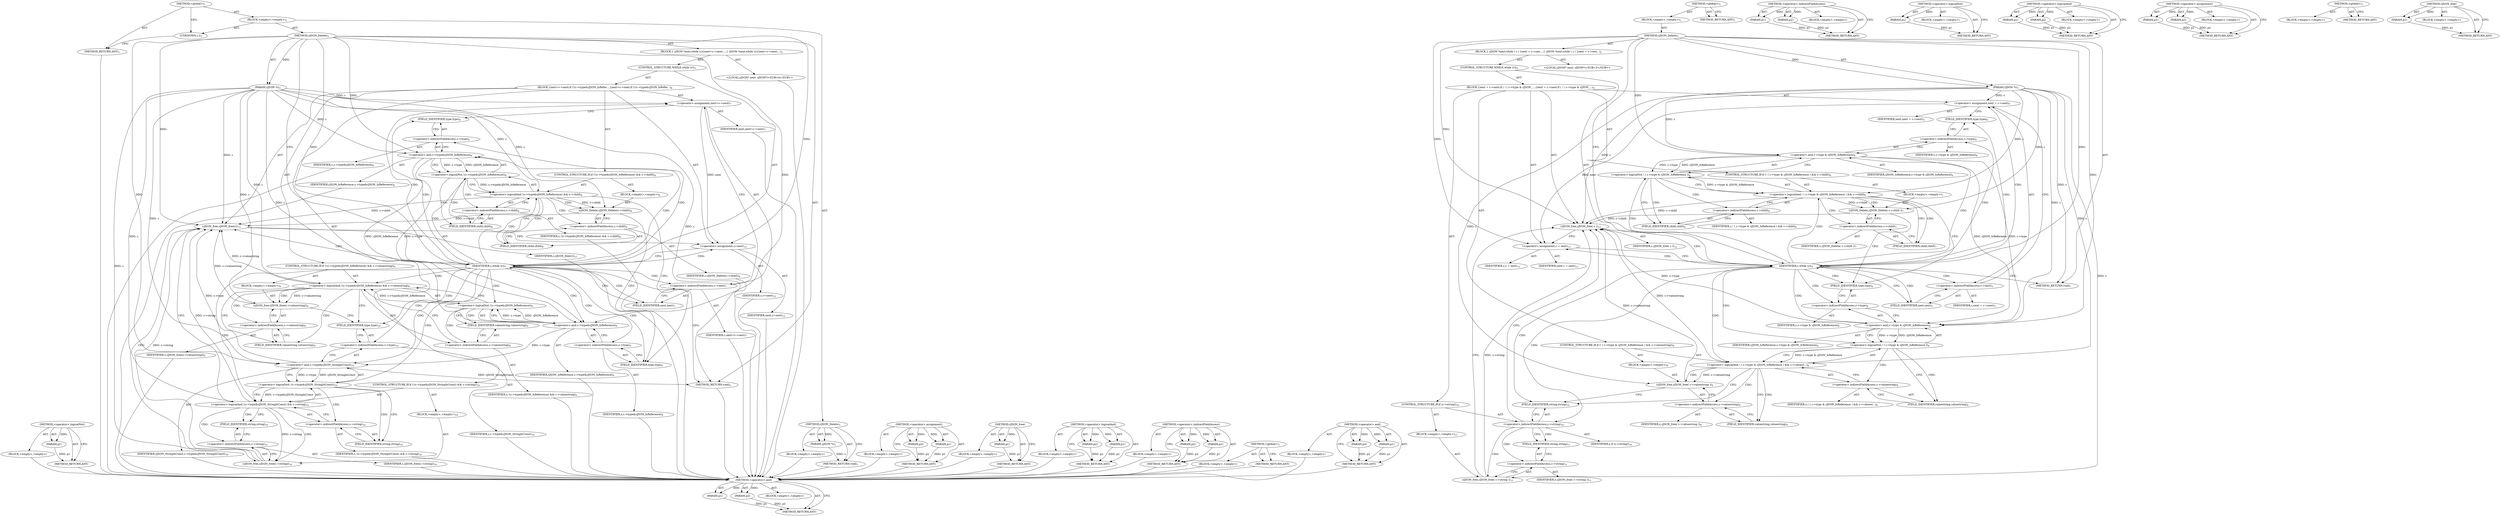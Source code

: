 digraph "&lt;operator&gt;.and" {
vulnerable_102 [label=<(METHOD,&lt;operator&gt;.and)>];
vulnerable_103 [label=<(PARAM,p1)>];
vulnerable_104 [label=<(PARAM,p2)>];
vulnerable_105 [label=<(BLOCK,&lt;empty&gt;,&lt;empty&gt;)>];
vulnerable_106 [label=<(METHOD_RETURN,ANY)>];
vulnerable_6 [label=<(METHOD,&lt;global&gt;)<SUB>1</SUB>>];
vulnerable_7 [label=<(BLOCK,&lt;empty&gt;,&lt;empty&gt;)<SUB>1</SUB>>];
vulnerable_8 [label=<(METHOD,cJSON_Delete)<SUB>1</SUB>>];
vulnerable_9 [label=<(PARAM,cJSON *c)<SUB>1</SUB>>];
vulnerable_10 [label=<(BLOCK,{
 	cJSON *next;
	while ( c ) {
		next = c-&gt;nex...,{
 	cJSON *next;
	while ( c ) {
		next = c-&gt;nex...)<SUB>2</SUB>>];
vulnerable_11 [label="<(LOCAL,cJSON* next: cJSON*)<SUB>3</SUB>>"];
vulnerable_12 [label=<(CONTROL_STRUCTURE,WHILE,while (c))<SUB>4</SUB>>];
vulnerable_13 [label=<(IDENTIFIER,c,while (c))<SUB>4</SUB>>];
vulnerable_14 [label=<(BLOCK,{
		next = c-&gt;next;
		if ( ! ( c-&gt;type &amp; cJSON_...,{
		next = c-&gt;next;
		if ( ! ( c-&gt;type &amp; cJSON_...)<SUB>4</SUB>>];
vulnerable_15 [label=<(&lt;operator&gt;.assignment,next = c-&gt;next)<SUB>5</SUB>>];
vulnerable_16 [label=<(IDENTIFIER,next,next = c-&gt;next)<SUB>5</SUB>>];
vulnerable_17 [label=<(&lt;operator&gt;.indirectFieldAccess,c-&gt;next)<SUB>5</SUB>>];
vulnerable_18 [label=<(IDENTIFIER,c,next = c-&gt;next)<SUB>5</SUB>>];
vulnerable_19 [label=<(FIELD_IDENTIFIER,next,next)<SUB>5</SUB>>];
vulnerable_20 [label=<(CONTROL_STRUCTURE,IF,if (! ( c-&gt;type &amp; cJSON_IsReference ) &amp;&amp; c-&gt;child))<SUB>6</SUB>>];
vulnerable_21 [label=<(&lt;operator&gt;.logicalAnd,! ( c-&gt;type &amp; cJSON_IsReference ) &amp;&amp; c-&gt;child)<SUB>6</SUB>>];
vulnerable_22 [label=<(&lt;operator&gt;.logicalNot,! ( c-&gt;type &amp; cJSON_IsReference ))<SUB>6</SUB>>];
vulnerable_23 [label=<(&lt;operator&gt;.and,c-&gt;type &amp; cJSON_IsReference)<SUB>6</SUB>>];
vulnerable_24 [label=<(&lt;operator&gt;.indirectFieldAccess,c-&gt;type)<SUB>6</SUB>>];
vulnerable_25 [label=<(IDENTIFIER,c,c-&gt;type &amp; cJSON_IsReference)<SUB>6</SUB>>];
vulnerable_26 [label=<(FIELD_IDENTIFIER,type,type)<SUB>6</SUB>>];
vulnerable_27 [label=<(IDENTIFIER,cJSON_IsReference,c-&gt;type &amp; cJSON_IsReference)<SUB>6</SUB>>];
vulnerable_28 [label=<(&lt;operator&gt;.indirectFieldAccess,c-&gt;child)<SUB>6</SUB>>];
vulnerable_29 [label=<(IDENTIFIER,c,! ( c-&gt;type &amp; cJSON_IsReference ) &amp;&amp; c-&gt;child)<SUB>6</SUB>>];
vulnerable_30 [label=<(FIELD_IDENTIFIER,child,child)<SUB>6</SUB>>];
vulnerable_31 [label=<(BLOCK,&lt;empty&gt;,&lt;empty&gt;)<SUB>7</SUB>>];
vulnerable_32 [label=<(cJSON_Delete,cJSON_Delete( c-&gt;child ))<SUB>7</SUB>>];
vulnerable_33 [label=<(&lt;operator&gt;.indirectFieldAccess,c-&gt;child)<SUB>7</SUB>>];
vulnerable_34 [label=<(IDENTIFIER,c,cJSON_Delete( c-&gt;child ))<SUB>7</SUB>>];
vulnerable_35 [label=<(FIELD_IDENTIFIER,child,child)<SUB>7</SUB>>];
vulnerable_36 [label=<(CONTROL_STRUCTURE,IF,if (! ( c-&gt;type &amp; cJSON_IsReference ) &amp;&amp; c-&gt;valuestring))<SUB>8</SUB>>];
vulnerable_37 [label=<(&lt;operator&gt;.logicalAnd,! ( c-&gt;type &amp; cJSON_IsReference ) &amp;&amp; c-&gt;valuest...)<SUB>8</SUB>>];
vulnerable_38 [label=<(&lt;operator&gt;.logicalNot,! ( c-&gt;type &amp; cJSON_IsReference ))<SUB>8</SUB>>];
vulnerable_39 [label=<(&lt;operator&gt;.and,c-&gt;type &amp; cJSON_IsReference)<SUB>8</SUB>>];
vulnerable_40 [label=<(&lt;operator&gt;.indirectFieldAccess,c-&gt;type)<SUB>8</SUB>>];
vulnerable_41 [label=<(IDENTIFIER,c,c-&gt;type &amp; cJSON_IsReference)<SUB>8</SUB>>];
vulnerable_42 [label=<(FIELD_IDENTIFIER,type,type)<SUB>8</SUB>>];
vulnerable_43 [label=<(IDENTIFIER,cJSON_IsReference,c-&gt;type &amp; cJSON_IsReference)<SUB>8</SUB>>];
vulnerable_44 [label=<(&lt;operator&gt;.indirectFieldAccess,c-&gt;valuestring)<SUB>8</SUB>>];
vulnerable_45 [label=<(IDENTIFIER,c,! ( c-&gt;type &amp; cJSON_IsReference ) &amp;&amp; c-&gt;valuest...)<SUB>8</SUB>>];
vulnerable_46 [label=<(FIELD_IDENTIFIER,valuestring,valuestring)<SUB>8</SUB>>];
vulnerable_47 [label=<(BLOCK,&lt;empty&gt;,&lt;empty&gt;)<SUB>9</SUB>>];
vulnerable_48 [label=<(cJSON_free,cJSON_free( c-&gt;valuestring ))<SUB>9</SUB>>];
vulnerable_49 [label=<(&lt;operator&gt;.indirectFieldAccess,c-&gt;valuestring)<SUB>9</SUB>>];
vulnerable_50 [label=<(IDENTIFIER,c,cJSON_free( c-&gt;valuestring ))<SUB>9</SUB>>];
vulnerable_51 [label=<(FIELD_IDENTIFIER,valuestring,valuestring)<SUB>9</SUB>>];
vulnerable_52 [label=<(CONTROL_STRUCTURE,IF,if (c-&gt;string))<SUB>10</SUB>>];
vulnerable_53 [label=<(&lt;operator&gt;.indirectFieldAccess,c-&gt;string)<SUB>10</SUB>>];
vulnerable_54 [label=<(IDENTIFIER,c,if (c-&gt;string))<SUB>10</SUB>>];
vulnerable_55 [label=<(FIELD_IDENTIFIER,string,string)<SUB>10</SUB>>];
vulnerable_56 [label=<(BLOCK,&lt;empty&gt;,&lt;empty&gt;)<SUB>11</SUB>>];
vulnerable_57 [label=<(cJSON_free,cJSON_free( c-&gt;string ))<SUB>11</SUB>>];
vulnerable_58 [label=<(&lt;operator&gt;.indirectFieldAccess,c-&gt;string)<SUB>11</SUB>>];
vulnerable_59 [label=<(IDENTIFIER,c,cJSON_free( c-&gt;string ))<SUB>11</SUB>>];
vulnerable_60 [label=<(FIELD_IDENTIFIER,string,string)<SUB>11</SUB>>];
vulnerable_61 [label=<(cJSON_free,cJSON_free( c ))<SUB>12</SUB>>];
vulnerable_62 [label=<(IDENTIFIER,c,cJSON_free( c ))<SUB>12</SUB>>];
vulnerable_63 [label=<(&lt;operator&gt;.assignment,c = next)<SUB>13</SUB>>];
vulnerable_64 [label=<(IDENTIFIER,c,c = next)<SUB>13</SUB>>];
vulnerable_65 [label=<(IDENTIFIER,next,c = next)<SUB>13</SUB>>];
vulnerable_66 [label=<(METHOD_RETURN,void)<SUB>1</SUB>>];
vulnerable_68 [label=<(METHOD_RETURN,ANY)<SUB>1</SUB>>];
vulnerable_88 [label=<(METHOD,&lt;operator&gt;.indirectFieldAccess)>];
vulnerable_89 [label=<(PARAM,p1)>];
vulnerable_90 [label=<(PARAM,p2)>];
vulnerable_91 [label=<(BLOCK,&lt;empty&gt;,&lt;empty&gt;)>];
vulnerable_92 [label=<(METHOD_RETURN,ANY)>];
vulnerable_98 [label=<(METHOD,&lt;operator&gt;.logicalNot)>];
vulnerable_99 [label=<(PARAM,p1)>];
vulnerable_100 [label=<(BLOCK,&lt;empty&gt;,&lt;empty&gt;)>];
vulnerable_101 [label=<(METHOD_RETURN,ANY)>];
vulnerable_93 [label=<(METHOD,&lt;operator&gt;.logicalAnd)>];
vulnerable_94 [label=<(PARAM,p1)>];
vulnerable_95 [label=<(PARAM,p2)>];
vulnerable_96 [label=<(BLOCK,&lt;empty&gt;,&lt;empty&gt;)>];
vulnerable_97 [label=<(METHOD_RETURN,ANY)>];
vulnerable_83 [label=<(METHOD,&lt;operator&gt;.assignment)>];
vulnerable_84 [label=<(PARAM,p1)>];
vulnerable_85 [label=<(PARAM,p2)>];
vulnerable_86 [label=<(BLOCK,&lt;empty&gt;,&lt;empty&gt;)>];
vulnerable_87 [label=<(METHOD_RETURN,ANY)>];
vulnerable_77 [label=<(METHOD,&lt;global&gt;)<SUB>1</SUB>>];
vulnerable_78 [label=<(BLOCK,&lt;empty&gt;,&lt;empty&gt;)>];
vulnerable_79 [label=<(METHOD_RETURN,ANY)>];
vulnerable_107 [label=<(METHOD,cJSON_free)>];
vulnerable_108 [label=<(PARAM,p1)>];
vulnerable_109 [label=<(BLOCK,&lt;empty&gt;,&lt;empty&gt;)>];
vulnerable_110 [label=<(METHOD_RETURN,ANY)>];
fixed_111 [label=<(METHOD,&lt;operator&gt;.logicalNot)>];
fixed_112 [label=<(PARAM,p1)>];
fixed_113 [label=<(BLOCK,&lt;empty&gt;,&lt;empty&gt;)>];
fixed_114 [label=<(METHOD_RETURN,ANY)>];
fixed_6 [label=<(METHOD,&lt;global&gt;)<SUB>1</SUB>>];
fixed_7 [label=<(BLOCK,&lt;empty&gt;,&lt;empty&gt;)<SUB>1</SUB>>];
fixed_8 [label=<(METHOD,cJSON_Delete)<SUB>1</SUB>>];
fixed_9 [label=<(PARAM,cJSON *c)<SUB>1</SUB>>];
fixed_10 [label=<(BLOCK,&lt;empty&gt;,&lt;empty&gt;)>];
fixed_11 [label=<(METHOD_RETURN,void)<SUB>1</SUB>>];
fixed_13 [label=<(UNKNOWN,),))<SUB>1</SUB>>];
fixed_14 [label=<(METHOD,cJSON_Delete)<SUB>2</SUB>>];
fixed_15 [label=<(PARAM,cJSON *c)<SUB>2</SUB>>];
fixed_16 [label=<(BLOCK,{
 	cJSON *next;
	while (c)
	{
		next=c-&gt;next;
...,{
 	cJSON *next;
	while (c)
	{
		next=c-&gt;next;
...)<SUB>3</SUB>>];
fixed_17 [label="<(LOCAL,cJSON* next: cJSON*)<SUB>4</SUB>>"];
fixed_18 [label=<(CONTROL_STRUCTURE,WHILE,while (c))<SUB>5</SUB>>];
fixed_19 [label=<(IDENTIFIER,c,while (c))<SUB>5</SUB>>];
fixed_20 [label=<(BLOCK,{
		next=c-&gt;next;
		if (!(c-&gt;type&amp;cJSON_IsRefer...,{
		next=c-&gt;next;
		if (!(c-&gt;type&amp;cJSON_IsRefer...)<SUB>6</SUB>>];
fixed_21 [label=<(&lt;operator&gt;.assignment,next=c-&gt;next)<SUB>7</SUB>>];
fixed_22 [label=<(IDENTIFIER,next,next=c-&gt;next)<SUB>7</SUB>>];
fixed_23 [label=<(&lt;operator&gt;.indirectFieldAccess,c-&gt;next)<SUB>7</SUB>>];
fixed_24 [label=<(IDENTIFIER,c,next=c-&gt;next)<SUB>7</SUB>>];
fixed_25 [label=<(FIELD_IDENTIFIER,next,next)<SUB>7</SUB>>];
fixed_26 [label=<(CONTROL_STRUCTURE,IF,if (!(c-&gt;type&amp;cJSON_IsReference) &amp;&amp; c-&gt;child))<SUB>8</SUB>>];
fixed_27 [label=<(&lt;operator&gt;.logicalAnd,!(c-&gt;type&amp;cJSON_IsReference) &amp;&amp; c-&gt;child)<SUB>8</SUB>>];
fixed_28 [label=<(&lt;operator&gt;.logicalNot,!(c-&gt;type&amp;cJSON_IsReference))<SUB>8</SUB>>];
fixed_29 [label=<(&lt;operator&gt;.and,c-&gt;type&amp;cJSON_IsReference)<SUB>8</SUB>>];
fixed_30 [label=<(&lt;operator&gt;.indirectFieldAccess,c-&gt;type)<SUB>8</SUB>>];
fixed_31 [label=<(IDENTIFIER,c,c-&gt;type&amp;cJSON_IsReference)<SUB>8</SUB>>];
fixed_32 [label=<(FIELD_IDENTIFIER,type,type)<SUB>8</SUB>>];
fixed_33 [label=<(IDENTIFIER,cJSON_IsReference,c-&gt;type&amp;cJSON_IsReference)<SUB>8</SUB>>];
fixed_34 [label=<(&lt;operator&gt;.indirectFieldAccess,c-&gt;child)<SUB>8</SUB>>];
fixed_35 [label=<(IDENTIFIER,c,!(c-&gt;type&amp;cJSON_IsReference) &amp;&amp; c-&gt;child)<SUB>8</SUB>>];
fixed_36 [label=<(FIELD_IDENTIFIER,child,child)<SUB>8</SUB>>];
fixed_37 [label=<(BLOCK,&lt;empty&gt;,&lt;empty&gt;)<SUB>8</SUB>>];
fixed_38 [label=<(cJSON_Delete,cJSON_Delete(c-&gt;child))<SUB>8</SUB>>];
fixed_39 [label=<(&lt;operator&gt;.indirectFieldAccess,c-&gt;child)<SUB>8</SUB>>];
fixed_40 [label=<(IDENTIFIER,c,cJSON_Delete(c-&gt;child))<SUB>8</SUB>>];
fixed_41 [label=<(FIELD_IDENTIFIER,child,child)<SUB>8</SUB>>];
fixed_42 [label=<(CONTROL_STRUCTURE,IF,if (!(c-&gt;type&amp;cJSON_IsReference) &amp;&amp; c-&gt;valuestring))<SUB>9</SUB>>];
fixed_43 [label=<(&lt;operator&gt;.logicalAnd,!(c-&gt;type&amp;cJSON_IsReference) &amp;&amp; c-&gt;valuestring)<SUB>9</SUB>>];
fixed_44 [label=<(&lt;operator&gt;.logicalNot,!(c-&gt;type&amp;cJSON_IsReference))<SUB>9</SUB>>];
fixed_45 [label=<(&lt;operator&gt;.and,c-&gt;type&amp;cJSON_IsReference)<SUB>9</SUB>>];
fixed_46 [label=<(&lt;operator&gt;.indirectFieldAccess,c-&gt;type)<SUB>9</SUB>>];
fixed_47 [label=<(IDENTIFIER,c,c-&gt;type&amp;cJSON_IsReference)<SUB>9</SUB>>];
fixed_48 [label=<(FIELD_IDENTIFIER,type,type)<SUB>9</SUB>>];
fixed_49 [label=<(IDENTIFIER,cJSON_IsReference,c-&gt;type&amp;cJSON_IsReference)<SUB>9</SUB>>];
fixed_50 [label=<(&lt;operator&gt;.indirectFieldAccess,c-&gt;valuestring)<SUB>9</SUB>>];
fixed_51 [label=<(IDENTIFIER,c,!(c-&gt;type&amp;cJSON_IsReference) &amp;&amp; c-&gt;valuestring)<SUB>9</SUB>>];
fixed_52 [label=<(FIELD_IDENTIFIER,valuestring,valuestring)<SUB>9</SUB>>];
fixed_53 [label=<(BLOCK,&lt;empty&gt;,&lt;empty&gt;)<SUB>9</SUB>>];
fixed_54 [label=<(cJSON_free,cJSON_free(c-&gt;valuestring))<SUB>9</SUB>>];
fixed_55 [label=<(&lt;operator&gt;.indirectFieldAccess,c-&gt;valuestring)<SUB>9</SUB>>];
fixed_56 [label=<(IDENTIFIER,c,cJSON_free(c-&gt;valuestring))<SUB>9</SUB>>];
fixed_57 [label=<(FIELD_IDENTIFIER,valuestring,valuestring)<SUB>9</SUB>>];
fixed_58 [label=<(CONTROL_STRUCTURE,IF,if (!(c-&gt;type&amp;cJSON_StringIsConst) &amp;&amp; c-&gt;string))<SUB>10</SUB>>];
fixed_59 [label=<(&lt;operator&gt;.logicalAnd,!(c-&gt;type&amp;cJSON_StringIsConst) &amp;&amp; c-&gt;string)<SUB>10</SUB>>];
fixed_60 [label=<(&lt;operator&gt;.logicalNot,!(c-&gt;type&amp;cJSON_StringIsConst))<SUB>10</SUB>>];
fixed_61 [label=<(&lt;operator&gt;.and,c-&gt;type&amp;cJSON_StringIsConst)<SUB>10</SUB>>];
fixed_62 [label=<(&lt;operator&gt;.indirectFieldAccess,c-&gt;type)<SUB>10</SUB>>];
fixed_63 [label=<(IDENTIFIER,c,c-&gt;type&amp;cJSON_StringIsConst)<SUB>10</SUB>>];
fixed_64 [label=<(FIELD_IDENTIFIER,type,type)<SUB>10</SUB>>];
fixed_65 [label=<(IDENTIFIER,cJSON_StringIsConst,c-&gt;type&amp;cJSON_StringIsConst)<SUB>10</SUB>>];
fixed_66 [label=<(&lt;operator&gt;.indirectFieldAccess,c-&gt;string)<SUB>10</SUB>>];
fixed_67 [label=<(IDENTIFIER,c,!(c-&gt;type&amp;cJSON_StringIsConst) &amp;&amp; c-&gt;string)<SUB>10</SUB>>];
fixed_68 [label=<(FIELD_IDENTIFIER,string,string)<SUB>10</SUB>>];
fixed_69 [label=<(BLOCK,&lt;empty&gt;,&lt;empty&gt;)<SUB>10</SUB>>];
fixed_70 [label=<(cJSON_free,cJSON_free(c-&gt;string))<SUB>10</SUB>>];
fixed_71 [label=<(&lt;operator&gt;.indirectFieldAccess,c-&gt;string)<SUB>10</SUB>>];
fixed_72 [label=<(IDENTIFIER,c,cJSON_free(c-&gt;string))<SUB>10</SUB>>];
fixed_73 [label=<(FIELD_IDENTIFIER,string,string)<SUB>10</SUB>>];
fixed_74 [label=<(cJSON_free,cJSON_free(c))<SUB>11</SUB>>];
fixed_75 [label=<(IDENTIFIER,c,cJSON_free(c))<SUB>11</SUB>>];
fixed_76 [label=<(&lt;operator&gt;.assignment,c=next)<SUB>12</SUB>>];
fixed_77 [label=<(IDENTIFIER,c,c=next)<SUB>12</SUB>>];
fixed_78 [label=<(IDENTIFIER,next,c=next)<SUB>12</SUB>>];
fixed_79 [label=<(METHOD_RETURN,void)<SUB>2</SUB>>];
fixed_81 [label=<(METHOD_RETURN,ANY)<SUB>1</SUB>>];
fixed_96 [label=<(METHOD,&lt;operator&gt;.assignment)>];
fixed_97 [label=<(PARAM,p1)>];
fixed_98 [label=<(PARAM,p2)>];
fixed_99 [label=<(BLOCK,&lt;empty&gt;,&lt;empty&gt;)>];
fixed_100 [label=<(METHOD_RETURN,ANY)>];
fixed_120 [label=<(METHOD,cJSON_free)>];
fixed_121 [label=<(PARAM,p1)>];
fixed_122 [label=<(BLOCK,&lt;empty&gt;,&lt;empty&gt;)>];
fixed_123 [label=<(METHOD_RETURN,ANY)>];
fixed_106 [label=<(METHOD,&lt;operator&gt;.logicalAnd)>];
fixed_107 [label=<(PARAM,p1)>];
fixed_108 [label=<(PARAM,p2)>];
fixed_109 [label=<(BLOCK,&lt;empty&gt;,&lt;empty&gt;)>];
fixed_110 [label=<(METHOD_RETURN,ANY)>];
fixed_101 [label=<(METHOD,&lt;operator&gt;.indirectFieldAccess)>];
fixed_102 [label=<(PARAM,p1)>];
fixed_103 [label=<(PARAM,p2)>];
fixed_104 [label=<(BLOCK,&lt;empty&gt;,&lt;empty&gt;)>];
fixed_105 [label=<(METHOD_RETURN,ANY)>];
fixed_90 [label=<(METHOD,&lt;global&gt;)<SUB>1</SUB>>];
fixed_91 [label=<(BLOCK,&lt;empty&gt;,&lt;empty&gt;)>];
fixed_92 [label=<(METHOD_RETURN,ANY)>];
fixed_115 [label=<(METHOD,&lt;operator&gt;.and)>];
fixed_116 [label=<(PARAM,p1)>];
fixed_117 [label=<(PARAM,p2)>];
fixed_118 [label=<(BLOCK,&lt;empty&gt;,&lt;empty&gt;)>];
fixed_119 [label=<(METHOD_RETURN,ANY)>];
vulnerable_102 -> vulnerable_103  [key=0, label="AST: "];
vulnerable_102 -> vulnerable_103  [key=1, label="DDG: "];
vulnerable_102 -> vulnerable_105  [key=0, label="AST: "];
vulnerable_102 -> vulnerable_104  [key=0, label="AST: "];
vulnerable_102 -> vulnerable_104  [key=1, label="DDG: "];
vulnerable_102 -> vulnerable_106  [key=0, label="AST: "];
vulnerable_102 -> vulnerable_106  [key=1, label="CFG: "];
vulnerable_103 -> vulnerable_106  [key=0, label="DDG: p1"];
vulnerable_104 -> vulnerable_106  [key=0, label="DDG: p2"];
vulnerable_6 -> vulnerable_7  [key=0, label="AST: "];
vulnerable_6 -> vulnerable_68  [key=0, label="AST: "];
vulnerable_6 -> vulnerable_68  [key=1, label="CFG: "];
vulnerable_7 -> vulnerable_8  [key=0, label="AST: "];
vulnerable_8 -> vulnerable_9  [key=0, label="AST: "];
vulnerable_8 -> vulnerable_9  [key=1, label="DDG: "];
vulnerable_8 -> vulnerable_10  [key=0, label="AST: "];
vulnerable_8 -> vulnerable_66  [key=0, label="AST: "];
vulnerable_8 -> vulnerable_13  [key=0, label="CFG: "];
vulnerable_8 -> vulnerable_13  [key=1, label="DDG: "];
vulnerable_8 -> vulnerable_63  [key=0, label="DDG: "];
vulnerable_8 -> vulnerable_61  [key=0, label="DDG: "];
vulnerable_8 -> vulnerable_23  [key=0, label="DDG: "];
vulnerable_8 -> vulnerable_39  [key=0, label="DDG: "];
vulnerable_9 -> vulnerable_66  [key=0, label="DDG: c"];
vulnerable_9 -> vulnerable_15  [key=0, label="DDG: c"];
vulnerable_9 -> vulnerable_61  [key=0, label="DDG: c"];
vulnerable_9 -> vulnerable_21  [key=0, label="DDG: c"];
vulnerable_9 -> vulnerable_37  [key=0, label="DDG: c"];
vulnerable_9 -> vulnerable_32  [key=0, label="DDG: c"];
vulnerable_9 -> vulnerable_48  [key=0, label="DDG: c"];
vulnerable_9 -> vulnerable_57  [key=0, label="DDG: c"];
vulnerable_9 -> vulnerable_23  [key=0, label="DDG: c"];
vulnerable_9 -> vulnerable_39  [key=0, label="DDG: c"];
vulnerable_10 -> vulnerable_11  [key=0, label="AST: "];
vulnerable_10 -> vulnerable_12  [key=0, label="AST: "];
vulnerable_12 -> vulnerable_13  [key=0, label="AST: "];
vulnerable_12 -> vulnerable_14  [key=0, label="AST: "];
vulnerable_13 -> vulnerable_66  [key=0, label="CFG: "];
vulnerable_13 -> vulnerable_19  [key=0, label="CFG: "];
vulnerable_13 -> vulnerable_19  [key=1, label="CDG: "];
vulnerable_13 -> vulnerable_24  [key=0, label="CDG: "];
vulnerable_13 -> vulnerable_17  [key=0, label="CDG: "];
vulnerable_13 -> vulnerable_15  [key=0, label="CDG: "];
vulnerable_13 -> vulnerable_13  [key=0, label="CDG: "];
vulnerable_13 -> vulnerable_21  [key=0, label="CDG: "];
vulnerable_13 -> vulnerable_61  [key=0, label="CDG: "];
vulnerable_13 -> vulnerable_26  [key=0, label="CDG: "];
vulnerable_13 -> vulnerable_42  [key=0, label="CDG: "];
vulnerable_13 -> vulnerable_23  [key=0, label="CDG: "];
vulnerable_13 -> vulnerable_37  [key=0, label="CDG: "];
vulnerable_13 -> vulnerable_53  [key=0, label="CDG: "];
vulnerable_13 -> vulnerable_38  [key=0, label="CDG: "];
vulnerable_13 -> vulnerable_22  [key=0, label="CDG: "];
vulnerable_13 -> vulnerable_63  [key=0, label="CDG: "];
vulnerable_13 -> vulnerable_40  [key=0, label="CDG: "];
vulnerable_13 -> vulnerable_55  [key=0, label="CDG: "];
vulnerable_13 -> vulnerable_39  [key=0, label="CDG: "];
vulnerable_14 -> vulnerable_15  [key=0, label="AST: "];
vulnerable_14 -> vulnerable_20  [key=0, label="AST: "];
vulnerable_14 -> vulnerable_36  [key=0, label="AST: "];
vulnerable_14 -> vulnerable_52  [key=0, label="AST: "];
vulnerable_14 -> vulnerable_61  [key=0, label="AST: "];
vulnerable_14 -> vulnerable_63  [key=0, label="AST: "];
vulnerable_15 -> vulnerable_16  [key=0, label="AST: "];
vulnerable_15 -> vulnerable_17  [key=0, label="AST: "];
vulnerable_15 -> vulnerable_26  [key=0, label="CFG: "];
vulnerable_15 -> vulnerable_63  [key=0, label="DDG: next"];
vulnerable_17 -> vulnerable_18  [key=0, label="AST: "];
vulnerable_17 -> vulnerable_19  [key=0, label="AST: "];
vulnerable_17 -> vulnerable_15  [key=0, label="CFG: "];
vulnerable_19 -> vulnerable_17  [key=0, label="CFG: "];
vulnerable_20 -> vulnerable_21  [key=0, label="AST: "];
vulnerable_20 -> vulnerable_31  [key=0, label="AST: "];
vulnerable_21 -> vulnerable_22  [key=0, label="AST: "];
vulnerable_21 -> vulnerable_28  [key=0, label="AST: "];
vulnerable_21 -> vulnerable_35  [key=0, label="CFG: "];
vulnerable_21 -> vulnerable_35  [key=1, label="CDG: "];
vulnerable_21 -> vulnerable_42  [key=0, label="CFG: "];
vulnerable_21 -> vulnerable_61  [key=0, label="DDG: c-&gt;child"];
vulnerable_21 -> vulnerable_32  [key=0, label="DDG: c-&gt;child"];
vulnerable_21 -> vulnerable_32  [key=1, label="CDG: "];
vulnerable_21 -> vulnerable_33  [key=0, label="CDG: "];
vulnerable_22 -> vulnerable_23  [key=0, label="AST: "];
vulnerable_22 -> vulnerable_21  [key=0, label="CFG: "];
vulnerable_22 -> vulnerable_21  [key=1, label="DDG: c-&gt;type &amp; cJSON_IsReference"];
vulnerable_22 -> vulnerable_30  [key=0, label="CFG: "];
vulnerable_22 -> vulnerable_30  [key=1, label="CDG: "];
vulnerable_22 -> vulnerable_28  [key=0, label="CDG: "];
vulnerable_23 -> vulnerable_24  [key=0, label="AST: "];
vulnerable_23 -> vulnerable_27  [key=0, label="AST: "];
vulnerable_23 -> vulnerable_22  [key=0, label="CFG: "];
vulnerable_23 -> vulnerable_22  [key=1, label="DDG: c-&gt;type"];
vulnerable_23 -> vulnerable_22  [key=2, label="DDG: cJSON_IsReference"];
vulnerable_23 -> vulnerable_39  [key=0, label="DDG: c-&gt;type"];
vulnerable_23 -> vulnerable_39  [key=1, label="DDG: cJSON_IsReference"];
vulnerable_24 -> vulnerable_25  [key=0, label="AST: "];
vulnerable_24 -> vulnerable_26  [key=0, label="AST: "];
vulnerable_24 -> vulnerable_23  [key=0, label="CFG: "];
vulnerable_26 -> vulnerable_24  [key=0, label="CFG: "];
vulnerable_28 -> vulnerable_29  [key=0, label="AST: "];
vulnerable_28 -> vulnerable_30  [key=0, label="AST: "];
vulnerable_28 -> vulnerable_21  [key=0, label="CFG: "];
vulnerable_30 -> vulnerable_28  [key=0, label="CFG: "];
vulnerable_31 -> vulnerable_32  [key=0, label="AST: "];
vulnerable_32 -> vulnerable_33  [key=0, label="AST: "];
vulnerable_32 -> vulnerable_42  [key=0, label="CFG: "];
vulnerable_32 -> vulnerable_61  [key=0, label="DDG: c-&gt;child"];
vulnerable_33 -> vulnerable_34  [key=0, label="AST: "];
vulnerable_33 -> vulnerable_35  [key=0, label="AST: "];
vulnerable_33 -> vulnerable_32  [key=0, label="CFG: "];
vulnerable_35 -> vulnerable_33  [key=0, label="CFG: "];
vulnerable_36 -> vulnerable_37  [key=0, label="AST: "];
vulnerable_36 -> vulnerable_47  [key=0, label="AST: "];
vulnerable_37 -> vulnerable_38  [key=0, label="AST: "];
vulnerable_37 -> vulnerable_44  [key=0, label="AST: "];
vulnerable_37 -> vulnerable_51  [key=0, label="CFG: "];
vulnerable_37 -> vulnerable_51  [key=1, label="CDG: "];
vulnerable_37 -> vulnerable_55  [key=0, label="CFG: "];
vulnerable_37 -> vulnerable_61  [key=0, label="DDG: c-&gt;valuestring"];
vulnerable_37 -> vulnerable_48  [key=0, label="DDG: c-&gt;valuestring"];
vulnerable_37 -> vulnerable_48  [key=1, label="CDG: "];
vulnerable_37 -> vulnerable_49  [key=0, label="CDG: "];
vulnerable_38 -> vulnerable_39  [key=0, label="AST: "];
vulnerable_38 -> vulnerable_37  [key=0, label="CFG: "];
vulnerable_38 -> vulnerable_37  [key=1, label="DDG: c-&gt;type &amp; cJSON_IsReference"];
vulnerable_38 -> vulnerable_46  [key=0, label="CFG: "];
vulnerable_38 -> vulnerable_46  [key=1, label="CDG: "];
vulnerable_38 -> vulnerable_44  [key=0, label="CDG: "];
vulnerable_39 -> vulnerable_40  [key=0, label="AST: "];
vulnerable_39 -> vulnerable_43  [key=0, label="AST: "];
vulnerable_39 -> vulnerable_38  [key=0, label="CFG: "];
vulnerable_39 -> vulnerable_38  [key=1, label="DDG: c-&gt;type"];
vulnerable_39 -> vulnerable_38  [key=2, label="DDG: cJSON_IsReference"];
vulnerable_39 -> vulnerable_61  [key=0, label="DDG: c-&gt;type"];
vulnerable_40 -> vulnerable_41  [key=0, label="AST: "];
vulnerable_40 -> vulnerable_42  [key=0, label="AST: "];
vulnerable_40 -> vulnerable_39  [key=0, label="CFG: "];
vulnerable_42 -> vulnerable_40  [key=0, label="CFG: "];
vulnerable_44 -> vulnerable_45  [key=0, label="AST: "];
vulnerable_44 -> vulnerable_46  [key=0, label="AST: "];
vulnerable_44 -> vulnerable_37  [key=0, label="CFG: "];
vulnerable_46 -> vulnerable_44  [key=0, label="CFG: "];
vulnerable_47 -> vulnerable_48  [key=0, label="AST: "];
vulnerable_48 -> vulnerable_49  [key=0, label="AST: "];
vulnerable_48 -> vulnerable_55  [key=0, label="CFG: "];
vulnerable_48 -> vulnerable_61  [key=0, label="DDG: c-&gt;valuestring"];
vulnerable_49 -> vulnerable_50  [key=0, label="AST: "];
vulnerable_49 -> vulnerable_51  [key=0, label="AST: "];
vulnerable_49 -> vulnerable_48  [key=0, label="CFG: "];
vulnerable_51 -> vulnerable_49  [key=0, label="CFG: "];
vulnerable_52 -> vulnerable_53  [key=0, label="AST: "];
vulnerable_52 -> vulnerable_56  [key=0, label="AST: "];
vulnerable_53 -> vulnerable_54  [key=0, label="AST: "];
vulnerable_53 -> vulnerable_55  [key=0, label="AST: "];
vulnerable_53 -> vulnerable_60  [key=0, label="CFG: "];
vulnerable_53 -> vulnerable_60  [key=1, label="CDG: "];
vulnerable_53 -> vulnerable_61  [key=0, label="CFG: "];
vulnerable_53 -> vulnerable_58  [key=0, label="CDG: "];
vulnerable_53 -> vulnerable_57  [key=0, label="CDG: "];
vulnerable_55 -> vulnerable_53  [key=0, label="CFG: "];
vulnerable_56 -> vulnerable_57  [key=0, label="AST: "];
vulnerable_57 -> vulnerable_58  [key=0, label="AST: "];
vulnerable_57 -> vulnerable_61  [key=0, label="CFG: "];
vulnerable_57 -> vulnerable_61  [key=1, label="DDG: c-&gt;string"];
vulnerable_58 -> vulnerable_59  [key=0, label="AST: "];
vulnerable_58 -> vulnerable_60  [key=0, label="AST: "];
vulnerable_58 -> vulnerable_57  [key=0, label="CFG: "];
vulnerable_60 -> vulnerable_58  [key=0, label="CFG: "];
vulnerable_61 -> vulnerable_62  [key=0, label="AST: "];
vulnerable_61 -> vulnerable_63  [key=0, label="CFG: "];
vulnerable_63 -> vulnerable_64  [key=0, label="AST: "];
vulnerable_63 -> vulnerable_65  [key=0, label="AST: "];
vulnerable_63 -> vulnerable_13  [key=0, label="CFG: "];
vulnerable_88 -> vulnerable_89  [key=0, label="AST: "];
vulnerable_88 -> vulnerable_89  [key=1, label="DDG: "];
vulnerable_88 -> vulnerable_91  [key=0, label="AST: "];
vulnerable_88 -> vulnerable_90  [key=0, label="AST: "];
vulnerable_88 -> vulnerable_90  [key=1, label="DDG: "];
vulnerable_88 -> vulnerable_92  [key=0, label="AST: "];
vulnerable_88 -> vulnerable_92  [key=1, label="CFG: "];
vulnerable_89 -> vulnerable_92  [key=0, label="DDG: p1"];
vulnerable_90 -> vulnerable_92  [key=0, label="DDG: p2"];
vulnerable_98 -> vulnerable_99  [key=0, label="AST: "];
vulnerable_98 -> vulnerable_99  [key=1, label="DDG: "];
vulnerable_98 -> vulnerable_100  [key=0, label="AST: "];
vulnerable_98 -> vulnerable_101  [key=0, label="AST: "];
vulnerable_98 -> vulnerable_101  [key=1, label="CFG: "];
vulnerable_99 -> vulnerable_101  [key=0, label="DDG: p1"];
vulnerable_93 -> vulnerable_94  [key=0, label="AST: "];
vulnerable_93 -> vulnerable_94  [key=1, label="DDG: "];
vulnerable_93 -> vulnerable_96  [key=0, label="AST: "];
vulnerable_93 -> vulnerable_95  [key=0, label="AST: "];
vulnerable_93 -> vulnerable_95  [key=1, label="DDG: "];
vulnerable_93 -> vulnerable_97  [key=0, label="AST: "];
vulnerable_93 -> vulnerable_97  [key=1, label="CFG: "];
vulnerable_94 -> vulnerable_97  [key=0, label="DDG: p1"];
vulnerable_95 -> vulnerable_97  [key=0, label="DDG: p2"];
vulnerable_83 -> vulnerable_84  [key=0, label="AST: "];
vulnerable_83 -> vulnerable_84  [key=1, label="DDG: "];
vulnerable_83 -> vulnerable_86  [key=0, label="AST: "];
vulnerable_83 -> vulnerable_85  [key=0, label="AST: "];
vulnerable_83 -> vulnerable_85  [key=1, label="DDG: "];
vulnerable_83 -> vulnerable_87  [key=0, label="AST: "];
vulnerable_83 -> vulnerable_87  [key=1, label="CFG: "];
vulnerable_84 -> vulnerable_87  [key=0, label="DDG: p1"];
vulnerable_85 -> vulnerable_87  [key=0, label="DDG: p2"];
vulnerable_77 -> vulnerable_78  [key=0, label="AST: "];
vulnerable_77 -> vulnerable_79  [key=0, label="AST: "];
vulnerable_77 -> vulnerable_79  [key=1, label="CFG: "];
vulnerable_107 -> vulnerable_108  [key=0, label="AST: "];
vulnerable_107 -> vulnerable_108  [key=1, label="DDG: "];
vulnerable_107 -> vulnerable_109  [key=0, label="AST: "];
vulnerable_107 -> vulnerable_110  [key=0, label="AST: "];
vulnerable_107 -> vulnerable_110  [key=1, label="CFG: "];
vulnerable_108 -> vulnerable_110  [key=0, label="DDG: p1"];
fixed_111 -> fixed_112  [key=0, label="AST: "];
fixed_111 -> fixed_112  [key=1, label="DDG: "];
fixed_111 -> fixed_113  [key=0, label="AST: "];
fixed_111 -> fixed_114  [key=0, label="AST: "];
fixed_111 -> fixed_114  [key=1, label="CFG: "];
fixed_112 -> fixed_114  [key=0, label="DDG: p1"];
fixed_113 -> vulnerable_102  [key=0];
fixed_114 -> vulnerable_102  [key=0];
fixed_6 -> fixed_7  [key=0, label="AST: "];
fixed_6 -> fixed_81  [key=0, label="AST: "];
fixed_6 -> fixed_13  [key=0, label="CFG: "];
fixed_7 -> fixed_8  [key=0, label="AST: "];
fixed_7 -> fixed_13  [key=0, label="AST: "];
fixed_7 -> fixed_14  [key=0, label="AST: "];
fixed_8 -> fixed_9  [key=0, label="AST: "];
fixed_8 -> fixed_9  [key=1, label="DDG: "];
fixed_8 -> fixed_10  [key=0, label="AST: "];
fixed_8 -> fixed_11  [key=0, label="AST: "];
fixed_8 -> fixed_11  [key=1, label="CFG: "];
fixed_9 -> fixed_11  [key=0, label="DDG: c"];
fixed_10 -> vulnerable_102  [key=0];
fixed_11 -> vulnerable_102  [key=0];
fixed_13 -> fixed_81  [key=0, label="CFG: "];
fixed_14 -> fixed_15  [key=0, label="AST: "];
fixed_14 -> fixed_15  [key=1, label="DDG: "];
fixed_14 -> fixed_16  [key=0, label="AST: "];
fixed_14 -> fixed_79  [key=0, label="AST: "];
fixed_14 -> fixed_19  [key=0, label="CFG: "];
fixed_14 -> fixed_19  [key=1, label="DDG: "];
fixed_14 -> fixed_76  [key=0, label="DDG: "];
fixed_14 -> fixed_74  [key=0, label="DDG: "];
fixed_14 -> fixed_29  [key=0, label="DDG: "];
fixed_14 -> fixed_45  [key=0, label="DDG: "];
fixed_14 -> fixed_61  [key=0, label="DDG: "];
fixed_15 -> fixed_79  [key=0, label="DDG: c"];
fixed_15 -> fixed_21  [key=0, label="DDG: c"];
fixed_15 -> fixed_74  [key=0, label="DDG: c"];
fixed_15 -> fixed_27  [key=0, label="DDG: c"];
fixed_15 -> fixed_43  [key=0, label="DDG: c"];
fixed_15 -> fixed_59  [key=0, label="DDG: c"];
fixed_15 -> fixed_38  [key=0, label="DDG: c"];
fixed_15 -> fixed_54  [key=0, label="DDG: c"];
fixed_15 -> fixed_70  [key=0, label="DDG: c"];
fixed_15 -> fixed_29  [key=0, label="DDG: c"];
fixed_15 -> fixed_45  [key=0, label="DDG: c"];
fixed_15 -> fixed_61  [key=0, label="DDG: c"];
fixed_16 -> fixed_17  [key=0, label="AST: "];
fixed_16 -> fixed_18  [key=0, label="AST: "];
fixed_17 -> vulnerable_102  [key=0];
fixed_18 -> fixed_19  [key=0, label="AST: "];
fixed_18 -> fixed_20  [key=0, label="AST: "];
fixed_19 -> fixed_79  [key=0, label="CFG: "];
fixed_19 -> fixed_25  [key=0, label="CFG: "];
fixed_19 -> fixed_25  [key=1, label="CDG: "];
fixed_19 -> fixed_30  [key=0, label="CDG: "];
fixed_19 -> fixed_21  [key=0, label="CDG: "];
fixed_19 -> fixed_48  [key=0, label="CDG: "];
fixed_19 -> fixed_32  [key=0, label="CDG: "];
fixed_19 -> fixed_60  [key=0, label="CDG: "];
fixed_19 -> fixed_64  [key=0, label="CDG: "];
fixed_19 -> fixed_19  [key=0, label="CDG: "];
fixed_19 -> fixed_28  [key=0, label="CDG: "];
fixed_19 -> fixed_46  [key=0, label="CDG: "];
fixed_19 -> fixed_74  [key=0, label="CDG: "];
fixed_19 -> fixed_45  [key=0, label="CDG: "];
fixed_19 -> fixed_27  [key=0, label="CDG: "];
fixed_19 -> fixed_29  [key=0, label="CDG: "];
fixed_19 -> fixed_76  [key=0, label="CDG: "];
fixed_19 -> fixed_59  [key=0, label="CDG: "];
fixed_19 -> fixed_44  [key=0, label="CDG: "];
fixed_19 -> fixed_43  [key=0, label="CDG: "];
fixed_19 -> fixed_61  [key=0, label="CDG: "];
fixed_19 -> fixed_23  [key=0, label="CDG: "];
fixed_19 -> fixed_62  [key=0, label="CDG: "];
fixed_20 -> fixed_21  [key=0, label="AST: "];
fixed_20 -> fixed_26  [key=0, label="AST: "];
fixed_20 -> fixed_42  [key=0, label="AST: "];
fixed_20 -> fixed_58  [key=0, label="AST: "];
fixed_20 -> fixed_74  [key=0, label="AST: "];
fixed_20 -> fixed_76  [key=0, label="AST: "];
fixed_21 -> fixed_22  [key=0, label="AST: "];
fixed_21 -> fixed_23  [key=0, label="AST: "];
fixed_21 -> fixed_32  [key=0, label="CFG: "];
fixed_21 -> fixed_76  [key=0, label="DDG: next"];
fixed_22 -> vulnerable_102  [key=0];
fixed_23 -> fixed_24  [key=0, label="AST: "];
fixed_23 -> fixed_25  [key=0, label="AST: "];
fixed_23 -> fixed_21  [key=0, label="CFG: "];
fixed_24 -> vulnerable_102  [key=0];
fixed_25 -> fixed_23  [key=0, label="CFG: "];
fixed_26 -> fixed_27  [key=0, label="AST: "];
fixed_26 -> fixed_37  [key=0, label="AST: "];
fixed_27 -> fixed_28  [key=0, label="AST: "];
fixed_27 -> fixed_34  [key=0, label="AST: "];
fixed_27 -> fixed_41  [key=0, label="CFG: "];
fixed_27 -> fixed_41  [key=1, label="CDG: "];
fixed_27 -> fixed_48  [key=0, label="CFG: "];
fixed_27 -> fixed_74  [key=0, label="DDG: c-&gt;child"];
fixed_27 -> fixed_38  [key=0, label="DDG: c-&gt;child"];
fixed_27 -> fixed_38  [key=1, label="CDG: "];
fixed_27 -> fixed_39  [key=0, label="CDG: "];
fixed_28 -> fixed_29  [key=0, label="AST: "];
fixed_28 -> fixed_27  [key=0, label="CFG: "];
fixed_28 -> fixed_27  [key=1, label="DDG: c-&gt;type&amp;cJSON_IsReference"];
fixed_28 -> fixed_36  [key=0, label="CFG: "];
fixed_28 -> fixed_36  [key=1, label="CDG: "];
fixed_28 -> fixed_34  [key=0, label="CDG: "];
fixed_29 -> fixed_30  [key=0, label="AST: "];
fixed_29 -> fixed_33  [key=0, label="AST: "];
fixed_29 -> fixed_28  [key=0, label="CFG: "];
fixed_29 -> fixed_28  [key=1, label="DDG: c-&gt;type"];
fixed_29 -> fixed_28  [key=2, label="DDG: cJSON_IsReference"];
fixed_29 -> fixed_45  [key=0, label="DDG: c-&gt;type"];
fixed_29 -> fixed_45  [key=1, label="DDG: cJSON_IsReference"];
fixed_30 -> fixed_31  [key=0, label="AST: "];
fixed_30 -> fixed_32  [key=0, label="AST: "];
fixed_30 -> fixed_29  [key=0, label="CFG: "];
fixed_31 -> vulnerable_102  [key=0];
fixed_32 -> fixed_30  [key=0, label="CFG: "];
fixed_33 -> vulnerable_102  [key=0];
fixed_34 -> fixed_35  [key=0, label="AST: "];
fixed_34 -> fixed_36  [key=0, label="AST: "];
fixed_34 -> fixed_27  [key=0, label="CFG: "];
fixed_35 -> vulnerable_102  [key=0];
fixed_36 -> fixed_34  [key=0, label="CFG: "];
fixed_37 -> fixed_38  [key=0, label="AST: "];
fixed_38 -> fixed_39  [key=0, label="AST: "];
fixed_38 -> fixed_48  [key=0, label="CFG: "];
fixed_38 -> fixed_74  [key=0, label="DDG: c-&gt;child"];
fixed_39 -> fixed_40  [key=0, label="AST: "];
fixed_39 -> fixed_41  [key=0, label="AST: "];
fixed_39 -> fixed_38  [key=0, label="CFG: "];
fixed_40 -> vulnerable_102  [key=0];
fixed_41 -> fixed_39  [key=0, label="CFG: "];
fixed_42 -> fixed_43  [key=0, label="AST: "];
fixed_42 -> fixed_53  [key=0, label="AST: "];
fixed_43 -> fixed_44  [key=0, label="AST: "];
fixed_43 -> fixed_50  [key=0, label="AST: "];
fixed_43 -> fixed_57  [key=0, label="CFG: "];
fixed_43 -> fixed_57  [key=1, label="CDG: "];
fixed_43 -> fixed_64  [key=0, label="CFG: "];
fixed_43 -> fixed_74  [key=0, label="DDG: c-&gt;valuestring"];
fixed_43 -> fixed_54  [key=0, label="DDG: c-&gt;valuestring"];
fixed_43 -> fixed_54  [key=1, label="CDG: "];
fixed_43 -> fixed_55  [key=0, label="CDG: "];
fixed_44 -> fixed_45  [key=0, label="AST: "];
fixed_44 -> fixed_43  [key=0, label="CFG: "];
fixed_44 -> fixed_43  [key=1, label="DDG: c-&gt;type&amp;cJSON_IsReference"];
fixed_44 -> fixed_52  [key=0, label="CFG: "];
fixed_44 -> fixed_52  [key=1, label="CDG: "];
fixed_44 -> fixed_50  [key=0, label="CDG: "];
fixed_45 -> fixed_46  [key=0, label="AST: "];
fixed_45 -> fixed_49  [key=0, label="AST: "];
fixed_45 -> fixed_44  [key=0, label="CFG: "];
fixed_45 -> fixed_44  [key=1, label="DDG: c-&gt;type"];
fixed_45 -> fixed_44  [key=2, label="DDG: cJSON_IsReference"];
fixed_45 -> fixed_61  [key=0, label="DDG: c-&gt;type"];
fixed_46 -> fixed_47  [key=0, label="AST: "];
fixed_46 -> fixed_48  [key=0, label="AST: "];
fixed_46 -> fixed_45  [key=0, label="CFG: "];
fixed_47 -> vulnerable_102  [key=0];
fixed_48 -> fixed_46  [key=0, label="CFG: "];
fixed_49 -> vulnerable_102  [key=0];
fixed_50 -> fixed_51  [key=0, label="AST: "];
fixed_50 -> fixed_52  [key=0, label="AST: "];
fixed_50 -> fixed_43  [key=0, label="CFG: "];
fixed_51 -> vulnerable_102  [key=0];
fixed_52 -> fixed_50  [key=0, label="CFG: "];
fixed_53 -> fixed_54  [key=0, label="AST: "];
fixed_54 -> fixed_55  [key=0, label="AST: "];
fixed_54 -> fixed_64  [key=0, label="CFG: "];
fixed_54 -> fixed_74  [key=0, label="DDG: c-&gt;valuestring"];
fixed_55 -> fixed_56  [key=0, label="AST: "];
fixed_55 -> fixed_57  [key=0, label="AST: "];
fixed_55 -> fixed_54  [key=0, label="CFG: "];
fixed_56 -> vulnerable_102  [key=0];
fixed_57 -> fixed_55  [key=0, label="CFG: "];
fixed_58 -> fixed_59  [key=0, label="AST: "];
fixed_58 -> fixed_69  [key=0, label="AST: "];
fixed_59 -> fixed_60  [key=0, label="AST: "];
fixed_59 -> fixed_66  [key=0, label="AST: "];
fixed_59 -> fixed_73  [key=0, label="CFG: "];
fixed_59 -> fixed_73  [key=1, label="CDG: "];
fixed_59 -> fixed_74  [key=0, label="CFG: "];
fixed_59 -> fixed_74  [key=1, label="DDG: c-&gt;string"];
fixed_59 -> fixed_70  [key=0, label="DDG: c-&gt;string"];
fixed_59 -> fixed_70  [key=1, label="CDG: "];
fixed_59 -> fixed_71  [key=0, label="CDG: "];
fixed_60 -> fixed_61  [key=0, label="AST: "];
fixed_60 -> fixed_59  [key=0, label="CFG: "];
fixed_60 -> fixed_59  [key=1, label="DDG: c-&gt;type&amp;cJSON_StringIsConst"];
fixed_60 -> fixed_68  [key=0, label="CFG: "];
fixed_60 -> fixed_68  [key=1, label="CDG: "];
fixed_60 -> fixed_66  [key=0, label="CDG: "];
fixed_61 -> fixed_62  [key=0, label="AST: "];
fixed_61 -> fixed_65  [key=0, label="AST: "];
fixed_61 -> fixed_60  [key=0, label="CFG: "];
fixed_61 -> fixed_60  [key=1, label="DDG: c-&gt;type"];
fixed_61 -> fixed_60  [key=2, label="DDG: cJSON_StringIsConst"];
fixed_61 -> fixed_79  [key=0, label="DDG: cJSON_StringIsConst"];
fixed_61 -> fixed_74  [key=0, label="DDG: c-&gt;type"];
fixed_62 -> fixed_63  [key=0, label="AST: "];
fixed_62 -> fixed_64  [key=0, label="AST: "];
fixed_62 -> fixed_61  [key=0, label="CFG: "];
fixed_63 -> vulnerable_102  [key=0];
fixed_64 -> fixed_62  [key=0, label="CFG: "];
fixed_65 -> vulnerable_102  [key=0];
fixed_66 -> fixed_67  [key=0, label="AST: "];
fixed_66 -> fixed_68  [key=0, label="AST: "];
fixed_66 -> fixed_59  [key=0, label="CFG: "];
fixed_67 -> vulnerable_102  [key=0];
fixed_68 -> fixed_66  [key=0, label="CFG: "];
fixed_69 -> fixed_70  [key=0, label="AST: "];
fixed_70 -> fixed_71  [key=0, label="AST: "];
fixed_70 -> fixed_74  [key=0, label="CFG: "];
fixed_70 -> fixed_74  [key=1, label="DDG: c-&gt;string"];
fixed_71 -> fixed_72  [key=0, label="AST: "];
fixed_71 -> fixed_73  [key=0, label="AST: "];
fixed_71 -> fixed_70  [key=0, label="CFG: "];
fixed_72 -> vulnerable_102  [key=0];
fixed_73 -> fixed_71  [key=0, label="CFG: "];
fixed_74 -> fixed_75  [key=0, label="AST: "];
fixed_74 -> fixed_76  [key=0, label="CFG: "];
fixed_75 -> vulnerable_102  [key=0];
fixed_76 -> fixed_77  [key=0, label="AST: "];
fixed_76 -> fixed_78  [key=0, label="AST: "];
fixed_76 -> fixed_19  [key=0, label="CFG: "];
fixed_77 -> vulnerable_102  [key=0];
fixed_78 -> vulnerable_102  [key=0];
fixed_79 -> vulnerable_102  [key=0];
fixed_81 -> vulnerable_102  [key=0];
fixed_96 -> fixed_97  [key=0, label="AST: "];
fixed_96 -> fixed_97  [key=1, label="DDG: "];
fixed_96 -> fixed_99  [key=0, label="AST: "];
fixed_96 -> fixed_98  [key=0, label="AST: "];
fixed_96 -> fixed_98  [key=1, label="DDG: "];
fixed_96 -> fixed_100  [key=0, label="AST: "];
fixed_96 -> fixed_100  [key=1, label="CFG: "];
fixed_97 -> fixed_100  [key=0, label="DDG: p1"];
fixed_98 -> fixed_100  [key=0, label="DDG: p2"];
fixed_99 -> vulnerable_102  [key=0];
fixed_100 -> vulnerable_102  [key=0];
fixed_120 -> fixed_121  [key=0, label="AST: "];
fixed_120 -> fixed_121  [key=1, label="DDG: "];
fixed_120 -> fixed_122  [key=0, label="AST: "];
fixed_120 -> fixed_123  [key=0, label="AST: "];
fixed_120 -> fixed_123  [key=1, label="CFG: "];
fixed_121 -> fixed_123  [key=0, label="DDG: p1"];
fixed_122 -> vulnerable_102  [key=0];
fixed_123 -> vulnerable_102  [key=0];
fixed_106 -> fixed_107  [key=0, label="AST: "];
fixed_106 -> fixed_107  [key=1, label="DDG: "];
fixed_106 -> fixed_109  [key=0, label="AST: "];
fixed_106 -> fixed_108  [key=0, label="AST: "];
fixed_106 -> fixed_108  [key=1, label="DDG: "];
fixed_106 -> fixed_110  [key=0, label="AST: "];
fixed_106 -> fixed_110  [key=1, label="CFG: "];
fixed_107 -> fixed_110  [key=0, label="DDG: p1"];
fixed_108 -> fixed_110  [key=0, label="DDG: p2"];
fixed_109 -> vulnerable_102  [key=0];
fixed_110 -> vulnerable_102  [key=0];
fixed_101 -> fixed_102  [key=0, label="AST: "];
fixed_101 -> fixed_102  [key=1, label="DDG: "];
fixed_101 -> fixed_104  [key=0, label="AST: "];
fixed_101 -> fixed_103  [key=0, label="AST: "];
fixed_101 -> fixed_103  [key=1, label="DDG: "];
fixed_101 -> fixed_105  [key=0, label="AST: "];
fixed_101 -> fixed_105  [key=1, label="CFG: "];
fixed_102 -> fixed_105  [key=0, label="DDG: p1"];
fixed_103 -> fixed_105  [key=0, label="DDG: p2"];
fixed_104 -> vulnerable_102  [key=0];
fixed_105 -> vulnerable_102  [key=0];
fixed_90 -> fixed_91  [key=0, label="AST: "];
fixed_90 -> fixed_92  [key=0, label="AST: "];
fixed_90 -> fixed_92  [key=1, label="CFG: "];
fixed_91 -> vulnerable_102  [key=0];
fixed_92 -> vulnerable_102  [key=0];
fixed_115 -> fixed_116  [key=0, label="AST: "];
fixed_115 -> fixed_116  [key=1, label="DDG: "];
fixed_115 -> fixed_118  [key=0, label="AST: "];
fixed_115 -> fixed_117  [key=0, label="AST: "];
fixed_115 -> fixed_117  [key=1, label="DDG: "];
fixed_115 -> fixed_119  [key=0, label="AST: "];
fixed_115 -> fixed_119  [key=1, label="CFG: "];
fixed_116 -> fixed_119  [key=0, label="DDG: p1"];
fixed_117 -> fixed_119  [key=0, label="DDG: p2"];
fixed_118 -> vulnerable_102  [key=0];
fixed_119 -> vulnerable_102  [key=0];
}
